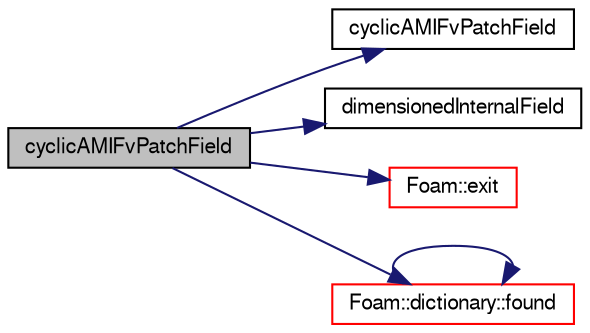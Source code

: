 digraph "cyclicAMIFvPatchField"
{
  bgcolor="transparent";
  edge [fontname="FreeSans",fontsize="10",labelfontname="FreeSans",labelfontsize="10"];
  node [fontname="FreeSans",fontsize="10",shape=record];
  rankdir="LR";
  Node4 [label="cyclicAMIFvPatchField",height=0.2,width=0.4,color="black", fillcolor="grey75", style="filled", fontcolor="black"];
  Node4 -> Node5 [color="midnightblue",fontsize="10",style="solid",fontname="FreeSans"];
  Node5 [label="cyclicAMIFvPatchField",height=0.2,width=0.4,color="black",URL="$a22014.html#a22edb039589b60002a8ab1de096a7305",tooltip="Construct from patch and internal field. "];
  Node4 -> Node6 [color="midnightblue",fontsize="10",style="solid",fontname="FreeSans"];
  Node6 [label="dimensionedInternalField",height=0.2,width=0.4,color="black",URL="$a38438.html#a942cd19121a46cdc649099eb27c74b18"];
  Node4 -> Node7 [color="midnightblue",fontsize="10",style="solid",fontname="FreeSans"];
  Node7 [label="Foam::exit",height=0.2,width=0.4,color="red",URL="$a21124.html#a06ca7250d8e89caf05243ec094843642"];
  Node4 -> Node54 [color="midnightblue",fontsize="10",style="solid",fontname="FreeSans"];
  Node54 [label="Foam::dictionary::found",height=0.2,width=0.4,color="red",URL="$a26014.html#adcd3d5d43253006ef145e56b43025d28",tooltip="Search dictionary for given keyword. "];
  Node54 -> Node54 [color="midnightblue",fontsize="10",style="solid",fontname="FreeSans"];
}

